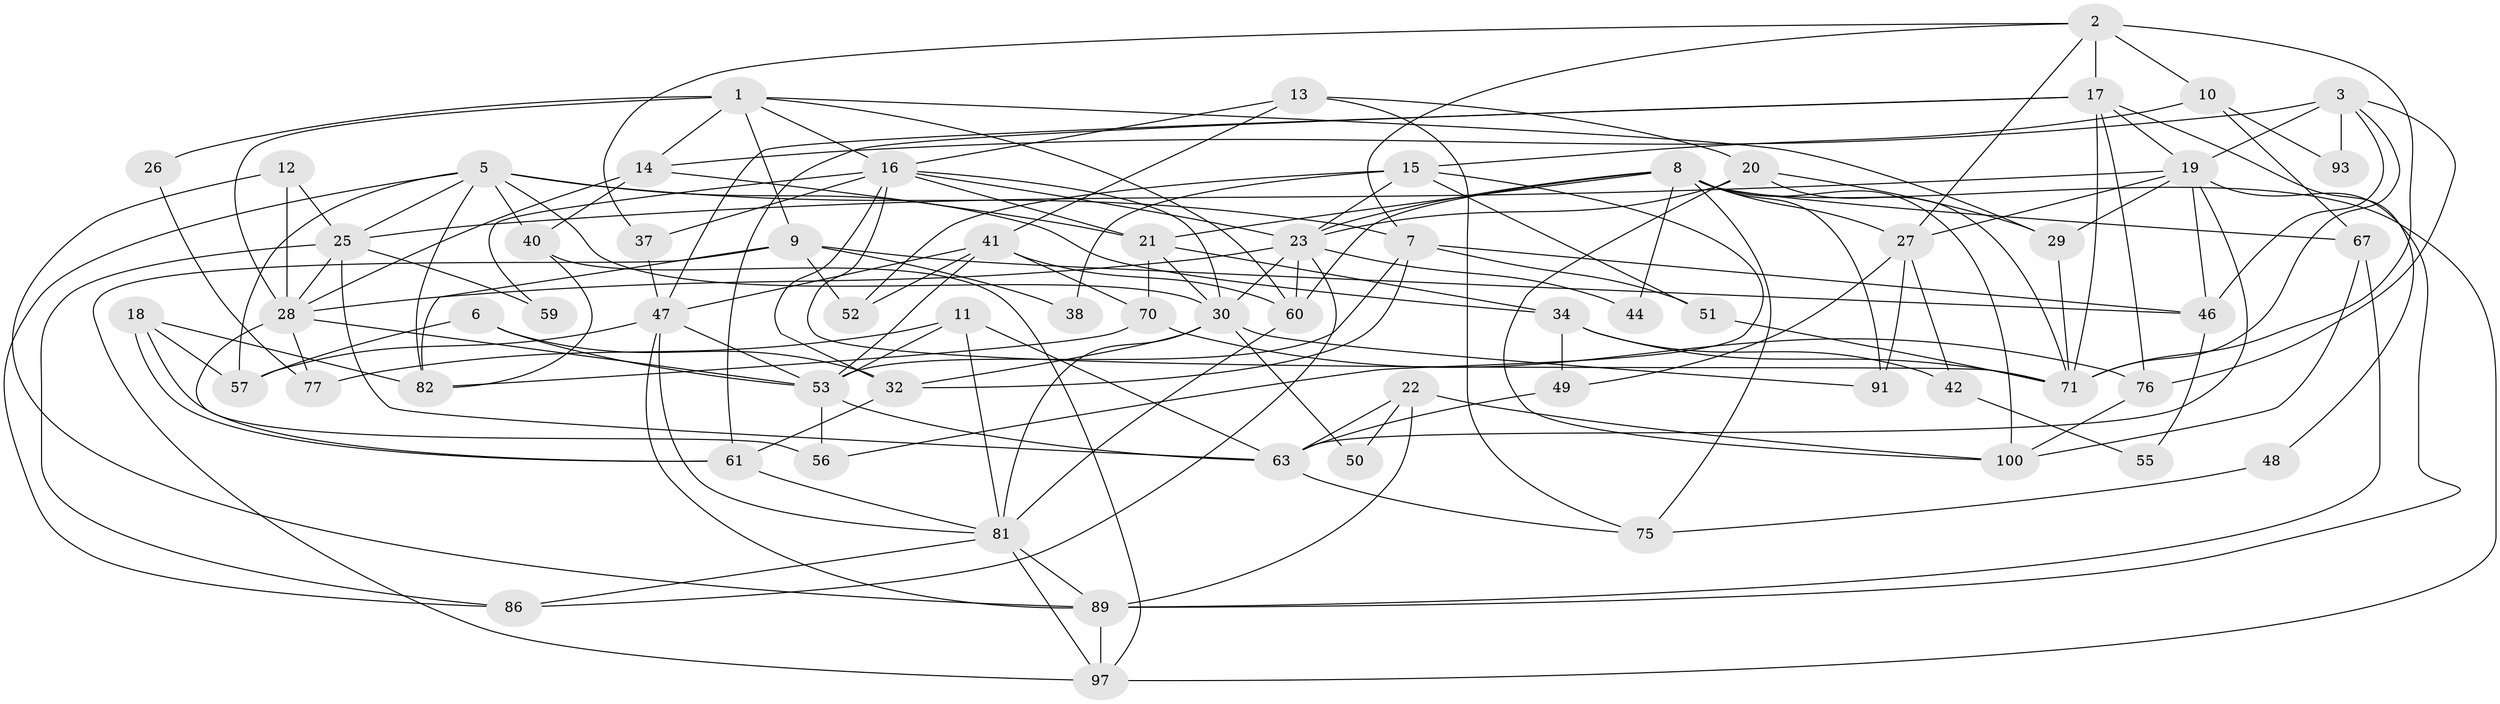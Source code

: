 // original degree distribution, {3: 0.25, 4: 0.23, 6: 0.15, 5: 0.18, 2: 0.16, 7: 0.03}
// Generated by graph-tools (version 1.1) at 2025/39/02/21/25 10:39:00]
// undirected, 65 vertices, 161 edges
graph export_dot {
graph [start="1"]
  node [color=gray90,style=filled];
  1 [super="+72"];
  2 [super="+4"];
  3 [super="+43"];
  5 [super="+64"];
  6 [super="+95"];
  7 [super="+35"];
  8 [super="+96"];
  9 [super="+36"];
  10 [super="+68"];
  11;
  12;
  13 [super="+24"];
  14 [super="+78"];
  15 [super="+58"];
  16 [super="+39"];
  17 [super="+84"];
  18;
  19 [super="+83"];
  20 [super="+31"];
  21 [super="+74"];
  22;
  23 [super="+45"];
  25 [super="+33"];
  26;
  27 [super="+69"];
  28 [super="+79"];
  29 [super="+90"];
  30 [super="+54"];
  32 [super="+62"];
  34 [super="+98"];
  37;
  38;
  40;
  41 [super="+65"];
  42;
  44;
  46 [super="+85"];
  47 [super="+80"];
  48;
  49;
  50;
  51;
  52;
  53 [super="+73"];
  55;
  56;
  57 [super="+94"];
  59;
  60;
  61;
  63 [super="+66"];
  67;
  70;
  71 [super="+92"];
  75;
  76;
  77;
  81 [super="+87"];
  82;
  86 [super="+88"];
  89 [super="+99"];
  91;
  93;
  97;
  100;
  1 -- 26;
  1 -- 9;
  1 -- 60;
  1 -- 14;
  1 -- 29;
  1 -- 28;
  1 -- 16;
  2 -- 17 [weight=2];
  2 -- 37;
  2 -- 71;
  2 -- 10;
  2 -- 27;
  2 -- 7;
  3 -- 93;
  3 -- 46;
  3 -- 76;
  3 -- 14;
  3 -- 71;
  3 -- 19 [weight=2];
  5 -- 7;
  5 -- 25;
  5 -- 40;
  5 -- 34;
  5 -- 82;
  5 -- 30;
  5 -- 57;
  5 -- 86;
  6 -- 53;
  6 -- 32;
  6 -- 57;
  7 -- 51;
  7 -- 32;
  7 -- 53;
  7 -- 46;
  8 -- 67;
  8 -- 75;
  8 -- 27;
  8 -- 21;
  8 -- 97;
  8 -- 100;
  8 -- 23;
  8 -- 91;
  8 -- 44;
  8 -- 60;
  9 -- 97;
  9 -- 82;
  9 -- 52;
  9 -- 38;
  9 -- 46;
  10 -- 67;
  10 -- 93;
  10 -- 15;
  11 -- 81;
  11 -- 77;
  11 -- 53;
  11 -- 63;
  12 -- 25;
  12 -- 28;
  12 -- 89;
  13 -- 20 [weight=2];
  13 -- 16;
  13 -- 41;
  13 -- 75;
  14 -- 28;
  14 -- 40;
  14 -- 21;
  15 -- 52;
  15 -- 38;
  15 -- 51;
  15 -- 56;
  15 -- 23;
  16 -- 71;
  16 -- 59;
  16 -- 30;
  16 -- 23;
  16 -- 32;
  16 -- 37;
  16 -- 21;
  17 -- 76;
  17 -- 47;
  17 -- 48;
  17 -- 61;
  17 -- 71;
  17 -- 19;
  18 -- 61;
  18 -- 61;
  18 -- 82;
  18 -- 57;
  19 -- 29;
  19 -- 46;
  19 -- 89 [weight=2];
  19 -- 27;
  19 -- 25;
  19 -- 63;
  20 -- 100;
  20 -- 29;
  20 -- 71;
  20 -- 23;
  21 -- 70;
  21 -- 34;
  21 -- 30;
  22 -- 50;
  22 -- 100;
  22 -- 89;
  22 -- 63;
  23 -- 44;
  23 -- 60;
  23 -- 86;
  23 -- 28;
  23 -- 30;
  25 -- 63;
  25 -- 59;
  25 -- 86;
  25 -- 28;
  26 -- 77;
  27 -- 91;
  27 -- 49;
  27 -- 42;
  28 -- 77;
  28 -- 56;
  28 -- 53;
  29 -- 71;
  30 -- 91;
  30 -- 81;
  30 -- 50;
  30 -- 32;
  32 -- 61;
  34 -- 42;
  34 -- 49;
  34 -- 71;
  37 -- 47;
  40 -- 82;
  40 -- 97;
  41 -- 60;
  41 -- 52;
  41 -- 53;
  41 -- 70;
  41 -- 47;
  42 -- 55;
  46 -- 55;
  47 -- 53;
  47 -- 81;
  47 -- 89;
  47 -- 57;
  48 -- 75;
  49 -- 63;
  51 -- 71;
  53 -- 56;
  53 -- 63;
  60 -- 81;
  61 -- 81;
  63 -- 75;
  67 -- 100;
  67 -- 89;
  70 -- 76;
  70 -- 82;
  76 -- 100;
  81 -- 97;
  81 -- 86;
  81 -- 89;
  89 -- 97;
}
